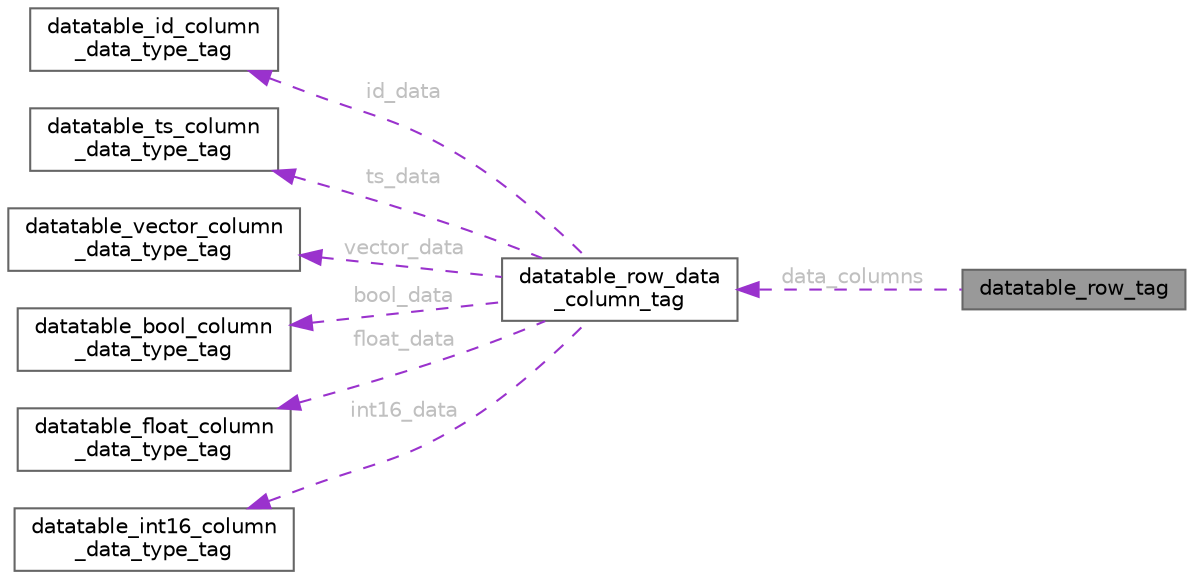 digraph "datatable_row_tag"
{
 // LATEX_PDF_SIZE
  bgcolor="transparent";
  edge [fontname=Helvetica,fontsize=10,labelfontname=Helvetica,labelfontsize=10];
  node [fontname=Helvetica,fontsize=10,shape=box,height=0.2,width=0.4];
  rankdir="LR";
  Node1 [id="Node000001",label="datatable_row_tag",height=0.2,width=0.4,color="gray40", fillcolor="grey60", style="filled", fontcolor="black",tooltip="Data-table row structure. This structure is a data model that represents data storage of record by da..."];
  Node2 -> Node1 [id="edge1_Node000001_Node000002",dir="back",color="darkorchid3",style="dashed",tooltip=" ",label=" data_columns",fontcolor="grey" ];
  Node2 [id="Node000002",label="datatable_row_data\l_column_tag",height=0.2,width=0.4,color="gray40", fillcolor="white", style="filled",URL="$uniondatatable__row__data__column__tag.html",tooltip="Data-table row data column structure. This structure is a data model that represents data storage of ..."];
  Node3 -> Node2 [id="edge2_Node000002_Node000003",dir="back",color="darkorchid3",style="dashed",tooltip=" ",label=" id_data",fontcolor="grey" ];
  Node3 [id="Node000003",label="datatable_id_column\l_data_type_tag",height=0.2,width=0.4,color="gray40", fillcolor="white", style="filled",URL="$structdatatable__id__column__data__type__tag.html",tooltip="Data-table record identifier column data-type structure."];
  Node4 -> Node2 [id="edge3_Node000002_Node000004",dir="back",color="darkorchid3",style="dashed",tooltip=" ",label=" ts_data",fontcolor="grey" ];
  Node4 [id="Node000004",label="datatable_ts_column\l_data_type_tag",height=0.2,width=0.4,color="gray40", fillcolor="white", style="filled",URL="$structdatatable__ts__column__data__type__tag.html",tooltip="Data-table record timestamp (utc) column data-type structure."];
  Node5 -> Node2 [id="edge4_Node000002_Node000005",dir="back",color="darkorchid3",style="dashed",tooltip=" ",label=" vector_data",fontcolor="grey" ];
  Node5 [id="Node000005",label="datatable_vector_column\l_data_type_tag",height=0.2,width=0.4,color="gray40", fillcolor="white", style="filled",URL="$structdatatable__vector__column__data__type__tag.html",tooltip="Data-table vector data-type column structure."];
  Node6 -> Node2 [id="edge5_Node000002_Node000006",dir="back",color="darkorchid3",style="dashed",tooltip=" ",label=" bool_data",fontcolor="grey" ];
  Node6 [id="Node000006",label="datatable_bool_column\l_data_type_tag",height=0.2,width=0.4,color="gray40", fillcolor="white", style="filled",URL="$structdatatable__bool__column__data__type__tag.html",tooltip="Data-table bool data-type column structure."];
  Node7 -> Node2 [id="edge6_Node000002_Node000007",dir="back",color="darkorchid3",style="dashed",tooltip=" ",label=" float_data",fontcolor="grey" ];
  Node7 [id="Node000007",label="datatable_float_column\l_data_type_tag",height=0.2,width=0.4,color="gray40", fillcolor="white", style="filled",URL="$structdatatable__float__column__data__type__tag.html",tooltip="Data-table float data-type column structure."];
  Node8 -> Node2 [id="edge7_Node000002_Node000008",dir="back",color="darkorchid3",style="dashed",tooltip=" ",label=" int16_data",fontcolor="grey" ];
  Node8 [id="Node000008",label="datatable_int16_column\l_data_type_tag",height=0.2,width=0.4,color="gray40", fillcolor="white", style="filled",URL="$structdatatable__int16__column__data__type__tag.html",tooltip="Data-table int16 data-type column structure."];
}
